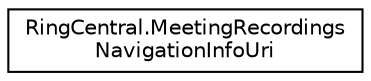 digraph "Graphical Class Hierarchy"
{
 // LATEX_PDF_SIZE
  edge [fontname="Helvetica",fontsize="10",labelfontname="Helvetica",labelfontsize="10"];
  node [fontname="Helvetica",fontsize="10",shape=record];
  rankdir="LR";
  Node0 [label="RingCentral.MeetingRecordings\lNavigationInfoUri",height=0.2,width=0.4,color="black", fillcolor="white", style="filled",URL="$classRingCentral_1_1MeetingRecordingsNavigationInfoUri.html",tooltip="Canonical URI for the corresponding page of the list"];
}
